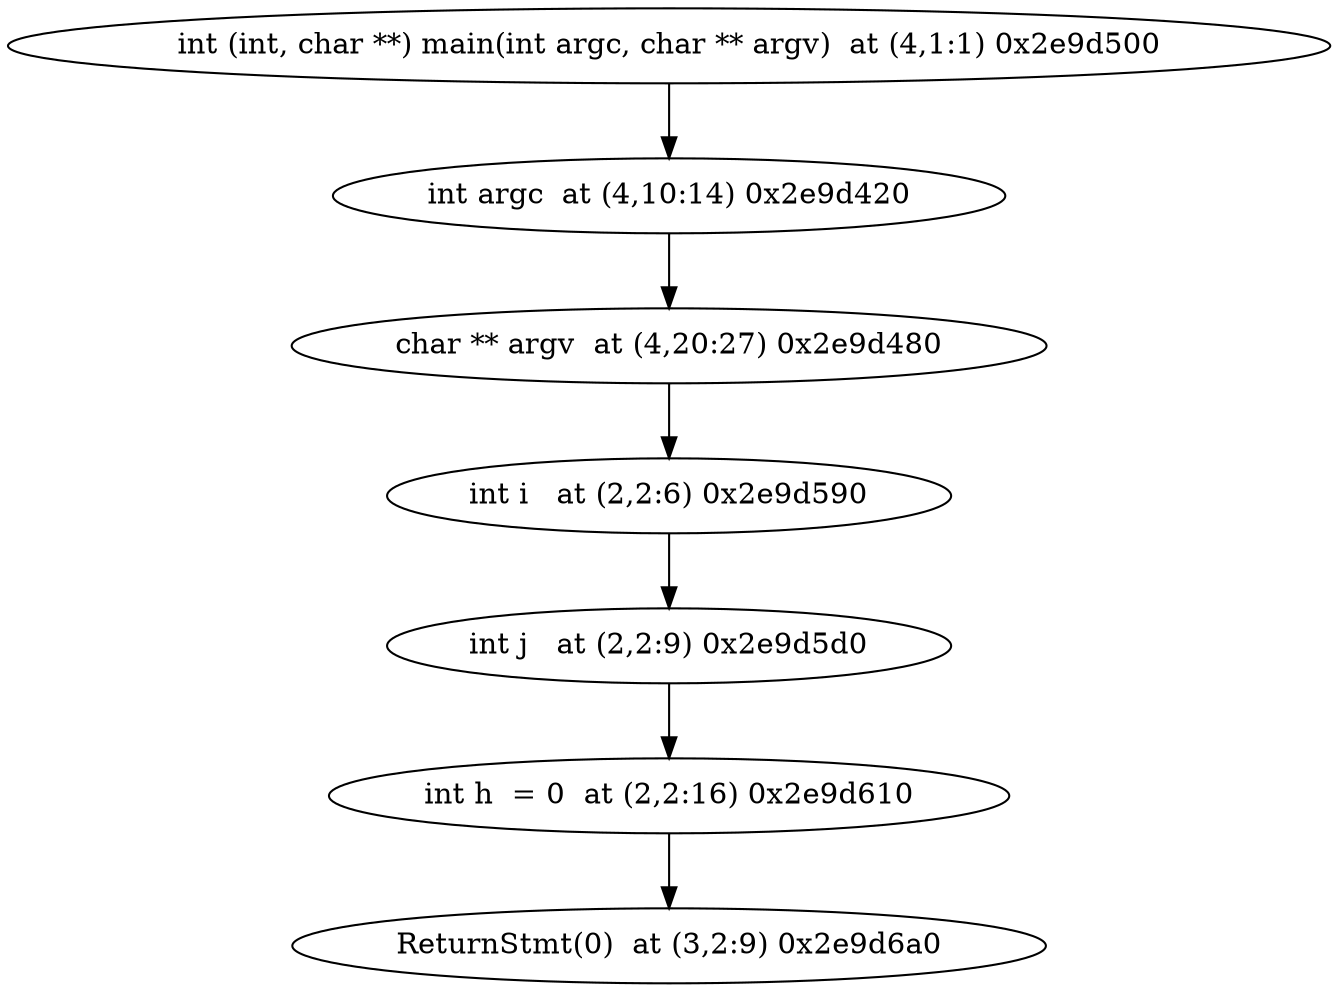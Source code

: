 digraph {
"int (int, char **) main(int argc, char ** argv)  at (4,1:1) 0x2e9d500" -> "int argc  at (4,10:14) 0x2e9d420"
"int argc  at (4,10:14) 0x2e9d420" -> "char ** argv  at (4,20:27) 0x2e9d480"
"char ** argv  at (4,20:27) 0x2e9d480" -> "int i   at (2,2:6) 0x2e9d590"
"int i   at (2,2:6) 0x2e9d590" -> "int j   at (2,2:9) 0x2e9d5d0"
"int j   at (2,2:9) 0x2e9d5d0" -> "int h  = 0  at (2,2:16) 0x2e9d610"
"int h  = 0  at (2,2:16) 0x2e9d610" -> "ReturnStmt(0)  at (3,2:9) 0x2e9d6a0"
"ReturnStmt(0)  at (3,2:9) 0x2e9d6a0"
}